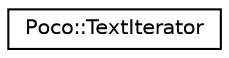 digraph "Graphical Class Hierarchy"
{
 // LATEX_PDF_SIZE
  edge [fontname="Helvetica",fontsize="10",labelfontname="Helvetica",labelfontsize="10"];
  node [fontname="Helvetica",fontsize="10",shape=record];
  rankdir="LR";
  Node0 [label="Poco::TextIterator",height=0.2,width=0.4,color="black", fillcolor="white", style="filled",URL="$classPoco_1_1TextIterator.html",tooltip=" "];
}
